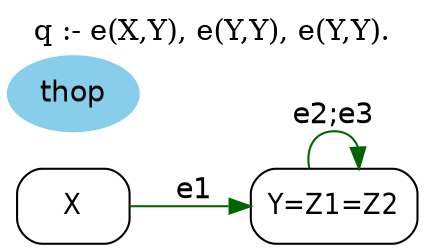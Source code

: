 digraph G {
	graph [bb="0,0,184.19,113",
		label="q :- e(X,Y), e(Y,Y), e(Y,Y).",
		labelloc=t,
		lheight=0.21,
		lp="92.097,101.5",
		lwidth=2.19,
		rankdir=LR
	];
	node [label="\N"];
	X	 [fontname="Helvetica-Narrow",
		height=0.5,
		pos="28.597,18",
		shape=box,
		style=rounded,
		width=0.75];
	Y	 [fontname="Helvetica-Narrow",
		height=0.5,
		label="Y=Z1=Z2",
		pos="146.69,18",
		shape=box,
		style=rounded,
		width=1.0417];
	X -> Y	 [color=darkgreen,
		fontname=helvetica,
		label=e1,
		lp="83.195,25.5",
		pos="e,108.99,18 55.691,18 68.528,18 84.248,18 98.988,18"];
	Y -> Y	 [color=darkgreen,
		fontname=helvetica,
		label="e2;e3",
		lp="146.69,61.5",
		pos="e,157.91,36.153 135.48,36.153 133.75,45.539 137.49,54 146.69,54 152.3,54 155.88,50.858 157.43,46.28"];
	thop	 [color=skyblue,
		fillcolor=skyblue,
		fontname=helvetica,
		height=0.5,
		pos="28.597,72",
		shape=oval,
		style="filled,rounded",
		width=0.79437];
}
